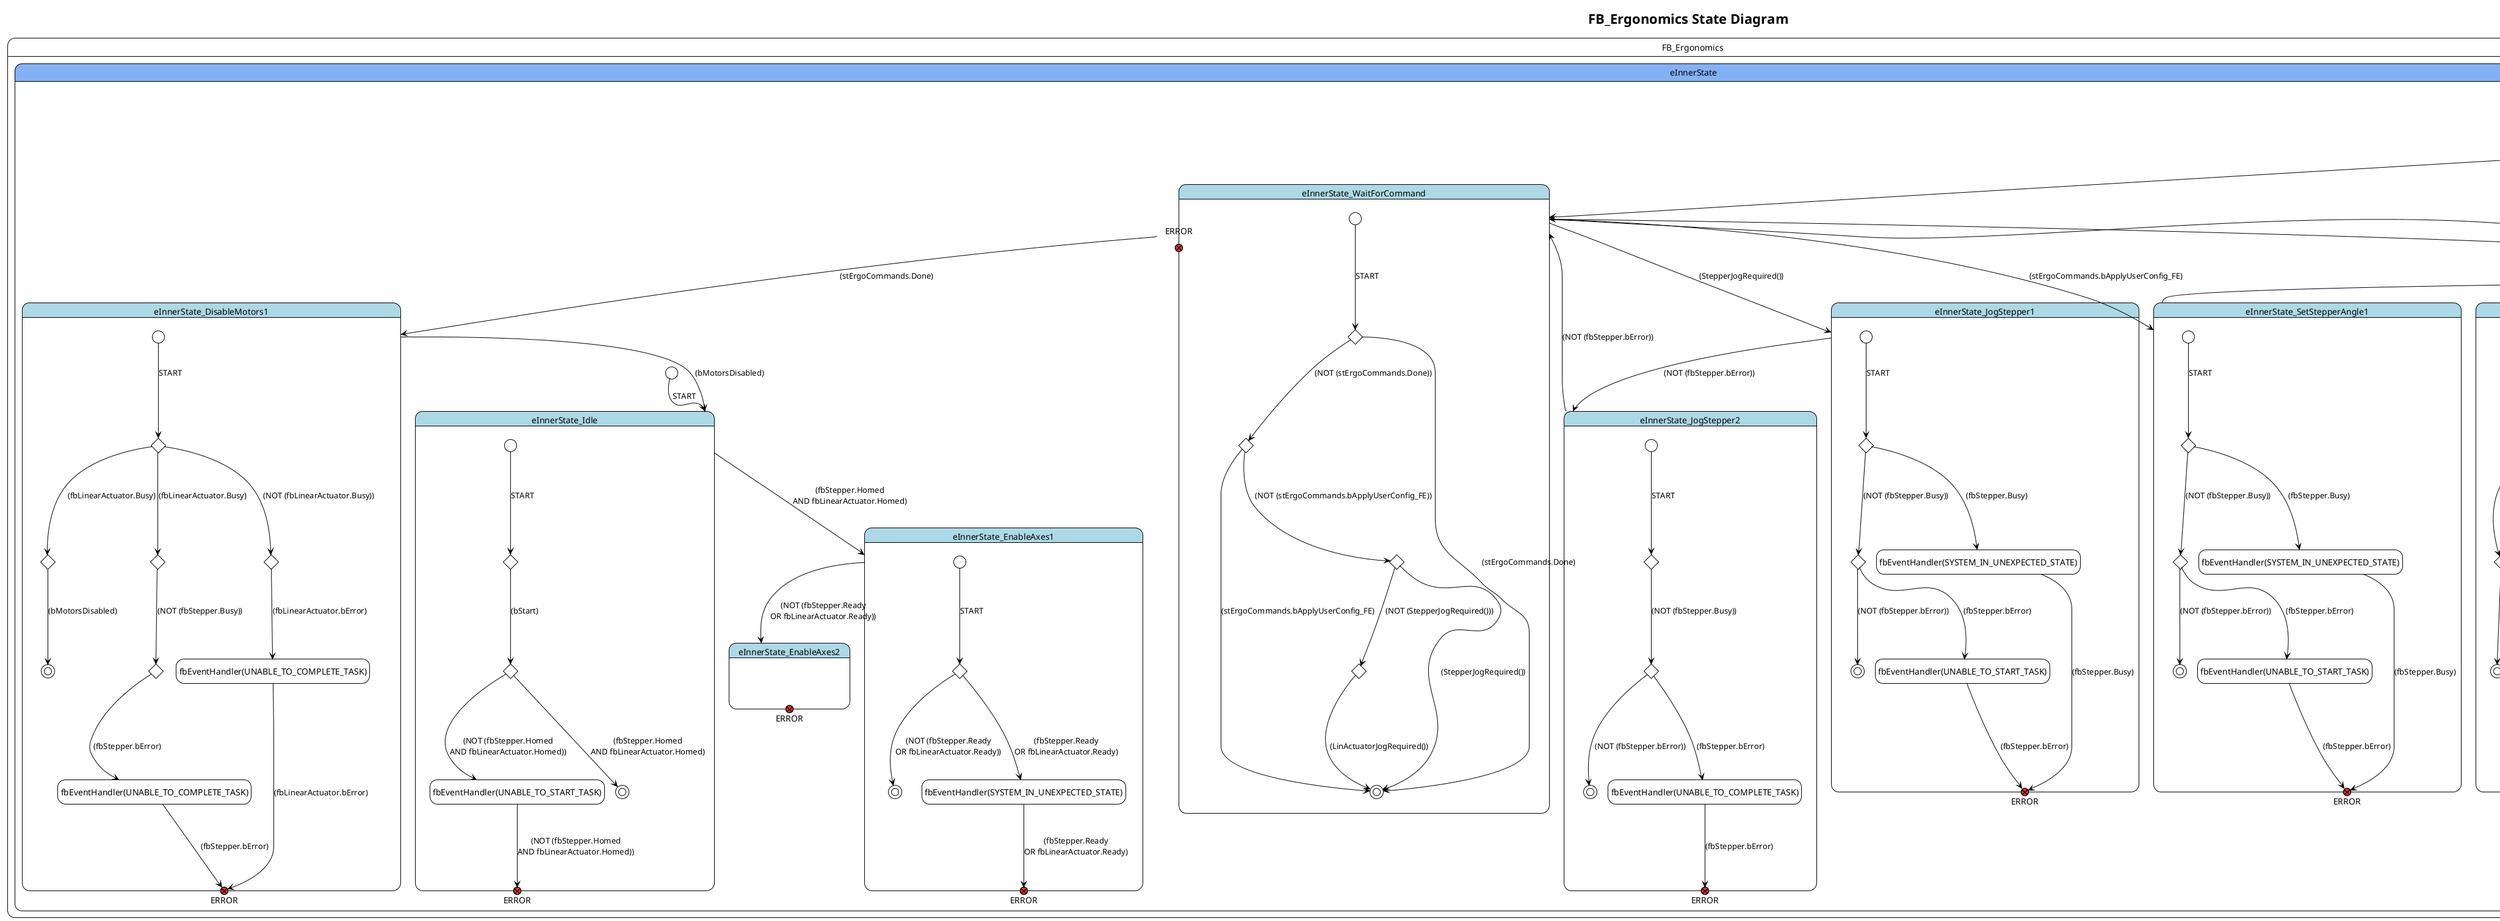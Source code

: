 @startuml State Diagram

!theme plain
'skin rose
'left to right direction
hide empty description
'!theme reddress-lightgreen
title FB_Ergonomics State Diagram



state FB_Ergonomics{

state eInnerState #84b1f5 {
	[*] --> eInnerState_Idle : START
	state eInnerState_Idle #lightblue {
state "ERROR" as eInnerState_Idle_ERROR <<exitPoint>> #ff3333
	state eInnerState_Idle_Node_0 <<choice>>
	[*] ---> eInnerState_Idle_Node_0 : START
		state eInnerState_Idle_Node_1 <<choice>>
	eInnerState_Idle_Node_1 ---> [*] : (fbStepper.Homed\nAND fbLinearActuator.Homed)
		state "fbEventHandler(UNABLE_TO_START_TASK)" as eInnerState_Idle_Node_2 
	}
	state eInnerState_EnableAxes1 #lightblue {
state "ERROR" as eInnerState_EnableAxes1_ERROR <<exitPoint>> #ff3333
	state eInnerState_EnableAxes1_Node_0 <<choice>>
	[*] ---> eInnerState_EnableAxes1_Node_0 : START
	state "fbEventHandler(SYSTEM_IN_UNEXPECTED_STATE)" as eInnerState_EnableAxes1_Node_1 
	eInnerState_EnableAxes1_Node_0 ---> [*] : (NOT (fbStepper.Ready\nOR fbLinearActuator.Ready))
	}
	state eInnerState_EnableAxes2 #lightblue {
state "ERROR" as eInnerState_EnableAxes2_ERROR <<exitPoint>> #ff3333
	}
	state eInnerState_WaitForCommand #lightblue {
state "ERROR" as eInnerState_WaitForCommand_ERROR <<exitPoint>> #ff3333
	state eInnerState_WaitForCommand_Node_0 <<choice>>
	[*] ---> eInnerState_WaitForCommand_Node_0 : START
	eInnerState_WaitForCommand_Node_0 ---> [*] : (stErgoCommands.Done)
		state eInnerState_WaitForCommand_Node_1 <<choice>>
	eInnerState_WaitForCommand_Node_1 ---> [*] : (stErgoCommands.bApplyUserConfig_FE)
		state eInnerState_WaitForCommand_Node_2 <<choice>>
	eInnerState_WaitForCommand_Node_2 ---> [*] : (StepperJogRequired())
		state eInnerState_WaitForCommand_Node_3 <<choice>>
	eInnerState_WaitForCommand_Node_3 ---> [*] : (LinActuatorJogRequired())
	}
	state eInnerState_SetStepperAngle1 #lightblue {
state "ERROR" as eInnerState_SetStepperAngle1_ERROR <<exitPoint>> #ff3333
	state eInnerState_SetStepperAngle1_Node_0 <<choice>>
	[*] ---> eInnerState_SetStepperAngle1_Node_0 : START
	state "fbEventHandler(SYSTEM_IN_UNEXPECTED_STATE)" as eInnerState_SetStepperAngle1_Node_1 
		state eInnerState_SetStepperAngle1_Node_2 <<choice>>
		state "fbEventHandler(UNABLE_TO_START_TASK)" as eInnerState_SetStepperAngle1_Node_3 
	eInnerState_SetStepperAngle1_Node_2 ---> [*] : (NOT (fbStepper.bError))
	}
	state eInnerState_SetStepperAngle2 #lightblue {
state "ERROR" as eInnerState_SetStepperAngle2_ERROR <<exitPoint>> #ff3333
	state eInnerState_SetStepperAngle2_Node_0 <<choice>>
	[*] ---> eInnerState_SetStepperAngle2_Node_0 : START
		state eInnerState_SetStepperAngle2_Node_1 <<choice>>
		state "fbEventHandler(UNABLE_TO_COMPLETE_TASK)" as eInnerState_SetStepperAngle2_Node_2 
	eInnerState_SetStepperAngle2_Node_1 ---> [*] : (NOT (fbStepper.bError))
	}
	state eInnerState_JogStepper1 #lightblue {
state "ERROR" as eInnerState_JogStepper1_ERROR <<exitPoint>> #ff3333
	state eInnerState_JogStepper1_Node_0 <<choice>>
	[*] ---> eInnerState_JogStepper1_Node_0 : START
	state "fbEventHandler(SYSTEM_IN_UNEXPECTED_STATE)" as eInnerState_JogStepper1_Node_1 
		state eInnerState_JogStepper1_Node_2 <<choice>>
		state "fbEventHandler(UNABLE_TO_START_TASK)" as eInnerState_JogStepper1_Node_3 
	eInnerState_JogStepper1_Node_2 ---> [*] : (NOT (fbStepper.bError))
	}
	state eInnerState_JogStepper2 #lightblue {
state "ERROR" as eInnerState_JogStepper2_ERROR <<exitPoint>> #ff3333
	state eInnerState_JogStepper2_Node_0 <<choice>>
	[*] ---> eInnerState_JogStepper2_Node_0 : START
		state eInnerState_JogStepper2_Node_1 <<choice>>
		state "fbEventHandler(UNABLE_TO_COMPLETE_TASK)" as eInnerState_JogStepper2_Node_2 
	eInnerState_JogStepper2_Node_1 ---> [*] : (NOT (fbStepper.bError))
	}
	state eInnerState_JogLinActuator1 #lightblue {
state "ERROR" as eInnerState_JogLinActuator1_ERROR <<exitPoint>> #ff3333
	state eInnerState_JogLinActuator1_Node_0 <<choice>>
	[*] ---> eInnerState_JogLinActuator1_Node_0 : START
	state "fbEventHandler(SYSTEM_IN_UNEXPECTED_STATE)" as eInnerState_JogLinActuator1_Node_1 
		state eInnerState_JogLinActuator1_Node_2 <<choice>>
		state "fbEventHandler(UNABLE_TO_START_TASK)" as eInnerState_JogLinActuator1_Node_3 
	eInnerState_JogLinActuator1_Node_2 ---> [*] : (NOT (fbLinearActuator.bError))
	}
	state eInnerState_JogLinActuator2 #lightblue {
state "ERROR" as eInnerState_JogLinActuator2_ERROR <<exitPoint>> #ff3333
	state eInnerState_JogLinActuator2_Node_0 <<choice>>
	[*] ---> eInnerState_JogLinActuator2_Node_0 : START
		state eInnerState_JogLinActuator2_Node_1 <<choice>>
		state "fbEventHandler(UNABLE_TO_COMPLETE_TASK)" as eInnerState_JogLinActuator2_Node_2 
	eInnerState_JogLinActuator2_Node_1 ---> [*] : (NOT (fbLinearActuator.bError))
	}
	state eInnerState_DisableMotors1 #lightblue {
state "ERROR" as eInnerState_DisableMotors1_ERROR <<exitPoint>> #ff3333
	state eInnerState_DisableMotors1_Node_0 <<choice>>
	[*] ---> eInnerState_DisableMotors1_Node_0 : START
	state eInnerState_DisableMotors1_Node_1 <<choice>>
	state "fbEventHandler(UNABLE_TO_COMPLETE_TASK)" as eInnerState_DisableMotors1_Node_2 
		state eInnerState_DisableMotors1_Node_3 <<choice>>
		state eInnerState_DisableMotors1_Node_4 <<choice>>
		state "fbEventHandler(UNABLE_TO_COMPLETE_TASK)" as eInnerState_DisableMotors1_Node_5 
		state eInnerState_DisableMotors1_Node_6 <<choice>>
	eInnerState_DisableMotors1_Node_6 ---> [*] : (bMotorsDisabled)
	}
	}
	eInnerState_Idle_Node_0 ---> eInnerState_Idle_Node_1 : (bStart)
	eInnerState_Idle ---> eInnerState_EnableAxes1 : (fbStepper.Homed\nAND fbLinearActuator.Homed)
	eInnerState_Idle_Node_1 ---> eInnerState_Idle_Node_2 : (NOT (fbStepper.Homed\nAND fbLinearActuator.Homed))
	eInnerState_Idle_Node_2 ---> eInnerState_Idle_ERROR : (NOT (fbStepper.Homed\nAND fbLinearActuator.Homed))
	eInnerState_EnableAxes1_Node_0 ---> eInnerState_EnableAxes1_Node_1 : (fbStepper.Ready\nOR fbLinearActuator.Ready)
	eInnerState_EnableAxes1_Node_1 ---> eInnerState_EnableAxes1_ERROR : (fbStepper.Ready\nOR fbLinearActuator.Ready)
	eInnerState_EnableAxes1 ---> eInnerState_EnableAxes2 : (NOT (fbStepper.Ready\nOR fbLinearActuator.Ready))
	eInnerState_WaitForCommand ---> eInnerState_DisableMotors1 : (stErgoCommands.Done)
	eInnerState_WaitForCommand_Node_0 ---> eInnerState_WaitForCommand_Node_1 : (NOT (stErgoCommands.Done))
	eInnerState_WaitForCommand ---> eInnerState_SetStepperAngle1 : (stErgoCommands.bApplyUserConfig_FE)
	eInnerState_WaitForCommand_Node_1 ---> eInnerState_WaitForCommand_Node_2 : (NOT (stErgoCommands.bApplyUserConfig_FE))
	eInnerState_WaitForCommand ---> eInnerState_JogStepper1 : (StepperJogRequired())
	eInnerState_WaitForCommand_Node_2 ---> eInnerState_WaitForCommand_Node_3 : (NOT (StepperJogRequired()))
	eInnerState_WaitForCommand ---> eInnerState_JogLinActuator1 : (LinActuatorJogRequired())
	eInnerState_SetStepperAngle1_Node_0 ---> eInnerState_SetStepperAngle1_Node_1 : (fbStepper.Busy)
	eInnerState_SetStepperAngle1_Node_1 ---> eInnerState_SetStepperAngle1_ERROR : (fbStepper.Busy)
	eInnerState_SetStepperAngle1_Node_0 ---> eInnerState_SetStepperAngle1_Node_2 : (NOT (fbStepper.Busy))
	eInnerState_SetStepperAngle1_Node_2 ---> eInnerState_SetStepperAngle1_Node_3 : (fbStepper.bError)
	eInnerState_SetStepperAngle1_Node_3 ---> eInnerState_SetStepperAngle1_ERROR : (fbStepper.bError)
	eInnerState_SetStepperAngle1 ---> eInnerState_SetStepperAngle2 : (NOT (fbStepper.bError))
	eInnerState_SetStepperAngle2_Node_0 ---> eInnerState_SetStepperAngle2_Node_1 : (NOT (fbStepper.Busy))
	eInnerState_SetStepperAngle2_Node_1 ---> eInnerState_SetStepperAngle2_Node_2 : (fbStepper.bError)
	eInnerState_SetStepperAngle2_Node_2 ---> eInnerState_SetStepperAngle2_ERROR : (fbStepper.bError)
	eInnerState_SetStepperAngle2 ---> eInnerState_WaitForCommand : (NOT (fbStepper.bError))
	eInnerState_JogStepper1_Node_0 ---> eInnerState_JogStepper1_Node_1 : (fbStepper.Busy)
	eInnerState_JogStepper1_Node_1 ---> eInnerState_JogStepper1_ERROR : (fbStepper.Busy)
	eInnerState_JogStepper1_Node_0 ---> eInnerState_JogStepper1_Node_2 : (NOT (fbStepper.Busy))
	eInnerState_JogStepper1_Node_2 ---> eInnerState_JogStepper1_Node_3 : (fbStepper.bError)
	eInnerState_JogStepper1_Node_3 ---> eInnerState_JogStepper1_ERROR : (fbStepper.bError)
	eInnerState_JogStepper1 ---> eInnerState_JogStepper2 : (NOT (fbStepper.bError))
	eInnerState_JogStepper2_Node_0 ---> eInnerState_JogStepper2_Node_1 : (NOT (fbStepper.Busy))
	eInnerState_JogStepper2_Node_1 ---> eInnerState_JogStepper2_Node_2 : (fbStepper.bError)
	eInnerState_JogStepper2_Node_2 ---> eInnerState_JogStepper2_ERROR : (fbStepper.bError)
	eInnerState_JogStepper2 ---> eInnerState_WaitForCommand : (NOT (fbStepper.bError))
	eInnerState_JogLinActuator1_Node_0 ---> eInnerState_JogLinActuator1_Node_1 : (fbLinearActuator.Busy)
	eInnerState_JogLinActuator1_Node_1 ---> eInnerState_JogLinActuator1_ERROR : (fbLinearActuator.Busy)
	eInnerState_JogLinActuator1_Node_0 ---> eInnerState_JogLinActuator1_Node_2 : (NOT (fbLinearActuator.Busy))
	eInnerState_JogLinActuator1_Node_2 ---> eInnerState_JogLinActuator1_Node_3 : (fbLinearActuator.bError)
	eInnerState_JogLinActuator1_Node_3 ---> eInnerState_JogLinActuator1_ERROR : (fbLinearActuator.bError)
	eInnerState_JogLinActuator1 ---> eInnerState_JogLinActuator2 : (NOT (fbLinearActuator.bError))
	eInnerState_JogLinActuator2_Node_0 ---> eInnerState_JogLinActuator2_Node_1 : (NOT (fbLinearActuator.Busy))
	eInnerState_JogLinActuator2_Node_1 ---> eInnerState_JogLinActuator2_Node_2 : (fbLinearActuator.bError)
	eInnerState_JogLinActuator2_Node_2 ---> eInnerState_JogLinActuator2_ERROR : (fbLinearActuator.bError)
	eInnerState_JogLinActuator2 ---> eInnerState_WaitForCommand : (NOT (fbLinearActuator.bError))
	eInnerState_DisableMotors1_Node_0 ---> eInnerState_DisableMotors1_Node_1 : (NOT (fbLinearActuator.Busy))
	eInnerState_DisableMotors1_Node_1 ---> eInnerState_DisableMotors1_Node_2 : (fbLinearActuator.bError)
	eInnerState_DisableMotors1_Node_2 ---> eInnerState_DisableMotors1_ERROR : (fbLinearActuator.bError)
	eInnerState_DisableMotors1_Node_0 ---> eInnerState_DisableMotors1_Node_3 : (fbLinearActuator.Busy)
	eInnerState_DisableMotors1_Node_3 ---> eInnerState_DisableMotors1_Node_4 : (NOT (fbStepper.Busy))
	eInnerState_DisableMotors1_Node_4 ---> eInnerState_DisableMotors1_Node_5 : (fbStepper.bError)
	eInnerState_DisableMotors1_Node_5 ---> eInnerState_DisableMotors1_ERROR : (fbStepper.bError)
	eInnerState_DisableMotors1_Node_0 ---> eInnerState_DisableMotors1_Node_6 : (fbLinearActuator.Busy)
	eInnerState_DisableMotors1 ---> eInnerState_Idle : (bMotorsDisabled)


}

@enduml
